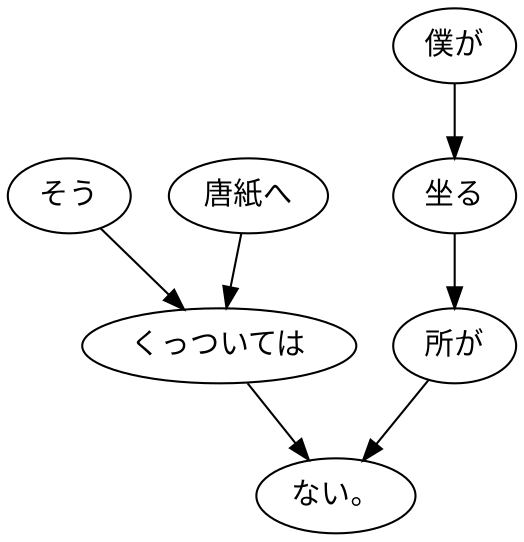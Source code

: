 digraph graph5900 {
	node0 [label="そう"];
	node1 [label="唐紙へ"];
	node2 [label="くっついては"];
	node3 [label="僕が"];
	node4 [label="坐る"];
	node5 [label="所が"];
	node6 [label="ない。"];
	node0 -> node2;
	node1 -> node2;
	node2 -> node6;
	node3 -> node4;
	node4 -> node5;
	node5 -> node6;
}
